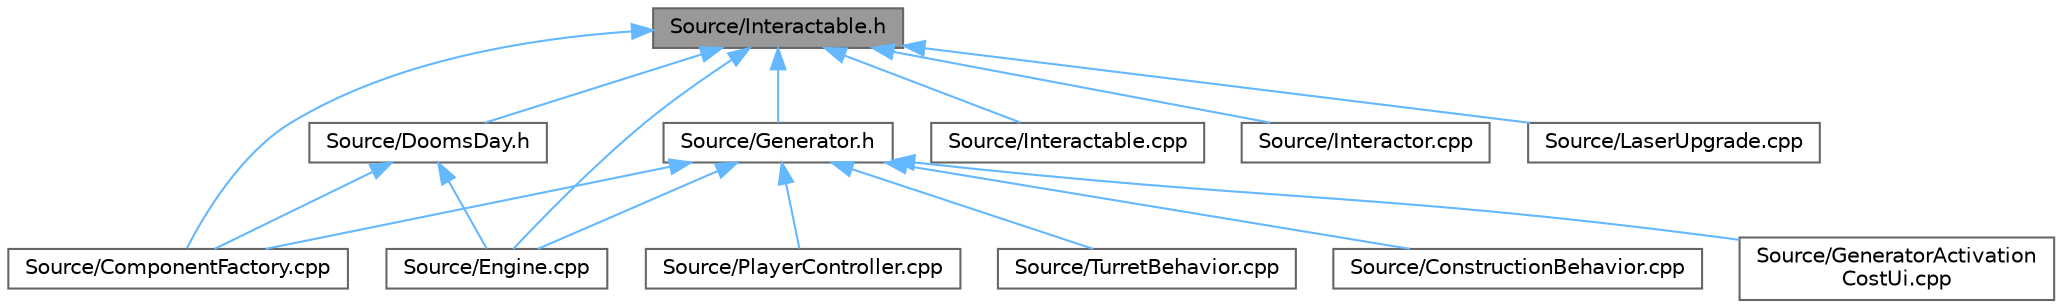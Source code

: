 digraph "Source/Interactable.h"
{
 // LATEX_PDF_SIZE
  bgcolor="transparent";
  edge [fontname=Helvetica,fontsize=10,labelfontname=Helvetica,labelfontsize=10];
  node [fontname=Helvetica,fontsize=10,shape=box,height=0.2,width=0.4];
  Node1 [id="Node000001",label="Source/Interactable.h",height=0.2,width=0.4,color="gray40", fillcolor="grey60", style="filled", fontcolor="black",tooltip="Component which can be interacted with by pressing a button when nearby."];
  Node1 -> Node2 [id="edge1_Node000001_Node000002",dir="back",color="steelblue1",style="solid",tooltip=" "];
  Node2 [id="Node000002",label="Source/ComponentFactory.cpp",height=0.2,width=0.4,color="grey40", fillcolor="white", style="filled",URL="$dc/def/ComponentFactory_8cpp.html",tooltip="Definitions for the component factory class."];
  Node1 -> Node3 [id="edge2_Node000001_Node000003",dir="back",color="steelblue1",style="solid",tooltip=" "];
  Node3 [id="Node000003",label="Source/DoomsDay.h",height=0.2,width=0.4,color="grey40", fillcolor="white", style="filled",URL="$de/d36/DoomsDay_8h_source.html",tooltip=" "];
  Node3 -> Node2 [id="edge3_Node000003_Node000002",dir="back",color="steelblue1",style="solid",tooltip=" "];
  Node3 -> Node4 [id="edge4_Node000003_Node000004",dir="back",color="steelblue1",style="solid",tooltip=" "];
  Node4 [id="Node000004",label="Source/Engine.cpp",height=0.2,width=0.4,color="grey40", fillcolor="white", style="filled",URL="$d6/d0c/Engine_8cpp.html",tooltip="Engine class."];
  Node1 -> Node4 [id="edge5_Node000001_Node000004",dir="back",color="steelblue1",style="solid",tooltip=" "];
  Node1 -> Node5 [id="edge6_Node000001_Node000005",dir="back",color="steelblue1",style="solid",tooltip=" "];
  Node5 [id="Node000005",label="Source/Generator.h",height=0.2,width=0.4,color="grey40", fillcolor="white", style="filled",URL="$d9/d12/Generator_8h_source.html",tooltip=" "];
  Node5 -> Node2 [id="edge7_Node000005_Node000002",dir="back",color="steelblue1",style="solid",tooltip=" "];
  Node5 -> Node6 [id="edge8_Node000005_Node000006",dir="back",color="steelblue1",style="solid",tooltip=" "];
  Node6 [id="Node000006",label="Source/ConstructionBehavior.cpp",height=0.2,width=0.4,color="grey40", fillcolor="white", style="filled",URL="$d7/ded/ConstructionBehavior_8cpp.html",tooltip="handles the construction of towers and modification of terrain"];
  Node5 -> Node4 [id="edge9_Node000005_Node000004",dir="back",color="steelblue1",style="solid",tooltip=" "];
  Node5 -> Node7 [id="edge10_Node000005_Node000007",dir="back",color="steelblue1",style="solid",tooltip=" "];
  Node7 [id="Node000007",label="Source/GeneratorActivation\lCostUi.cpp",height=0.2,width=0.4,color="grey40", fillcolor="white", style="filled",URL="$de/df8/GeneratorActivationCostUi_8cpp.html",tooltip="displays the costs of activating generators"];
  Node5 -> Node8 [id="edge11_Node000005_Node000008",dir="back",color="steelblue1",style="solid",tooltip=" "];
  Node8 [id="Node000008",label="Source/PlayerController.cpp",height=0.2,width=0.4,color="grey40", fillcolor="white", style="filled",URL="$d3/d7e/PlayerController_8cpp.html",tooltip="PlayerController Behaviour Class."];
  Node5 -> Node9 [id="edge12_Node000005_Node000009",dir="back",color="steelblue1",style="solid",tooltip=" "];
  Node9 [id="Node000009",label="Source/TurretBehavior.cpp",height=0.2,width=0.4,color="grey40", fillcolor="white", style="filled",URL="$dc/d0a/TurretBehavior_8cpp.html",tooltip="Behavior Compenent for Basic Turret"];
  Node1 -> Node10 [id="edge13_Node000001_Node000010",dir="back",color="steelblue1",style="solid",tooltip=" "];
  Node10 [id="Node000010",label="Source/Interactable.cpp",height=0.2,width=0.4,color="grey40", fillcolor="white", style="filled",URL="$dc/dab/Interactable_8cpp.html",tooltip="Component which can be interacted with by pressing a button when nearby."];
  Node1 -> Node11 [id="edge14_Node000001_Node000011",dir="back",color="steelblue1",style="solid",tooltip=" "];
  Node11 [id="Node000011",label="Source/Interactor.cpp",height=0.2,width=0.4,color="grey40", fillcolor="white", style="filled",URL="$de/de6/Interactor_8cpp.html",tooltip="Behavior that can interact with nearby Interactable Components."];
  Node1 -> Node12 [id="edge15_Node000001_Node000012",dir="back",color="steelblue1",style="solid",tooltip=" "];
  Node12 [id="Node000012",label="Source/LaserUpgrade.cpp",height=0.2,width=0.4,color="grey40", fillcolor="white", style="filled",URL="$df/db1/LaserUpgrade_8cpp.html",tooltip="collectable upgrade to the player's MiningLaser"];
}
